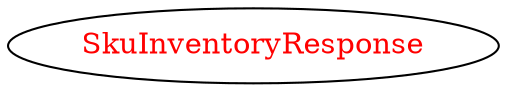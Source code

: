 digraph dependencyGraph {
 concentrate=true;
 ranksep="2.0";
 rankdir="LR"; 
 splines="ortho";
"SkuInventoryResponse" [fontcolor="red"];
}